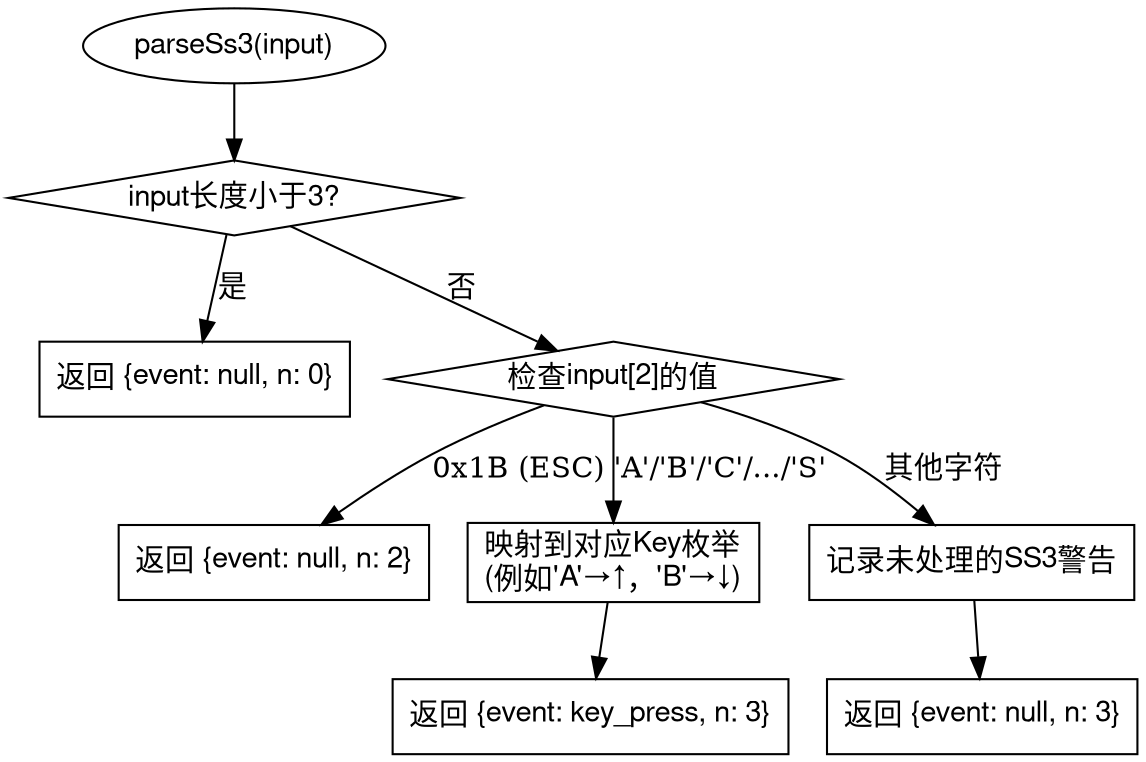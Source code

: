 
digraph {
    node [fontname="Helvetica,Arial,sans-serif"];
    start [label="parseSs3(input)" shape=ellipse];
    check_len [label="input长度小于3?" shape=diamond];
    return0 [label="返回 {event: null, n: 0}" shape=rect];
    check_esc [label="检查input[2]的值" shape=diamond];
    return2 [label="返回 {event: null, n: 2}" shape=rect];
    valid_key [label="映射到对应Key枚举\n(例如'A'→↑，'B'→↓)" shape=rect];
    warn [label="记录未处理的SS3警告" shape=rect];
    return3_valid [label="返回 {event: key_press, n: 3}" shape=rect];
    return3_null [label="返回 {event: null, n: 3}" shape=rect];

    start -> check_len;
    check_len -> return0 [label="是"];
    check_len -> check_esc [label="否"];

    check_esc -> return2 [label="0x1B (ESC)"];
    check_esc -> valid_key [label="'A'/'B'/'C'/.../'S'"];
    check_esc -> warn [label="其他字符"];

    valid_key -> return3_valid;
    warn -> return3_null;
}
